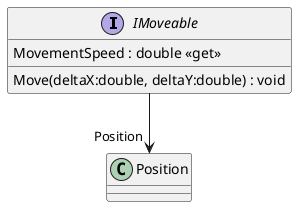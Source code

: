 @startuml
interface IMoveable {
    Move(deltaX:double, deltaY:double) : void
    MovementSpeed : double <<get>>
}
IMoveable --> "Position" Position
@enduml
